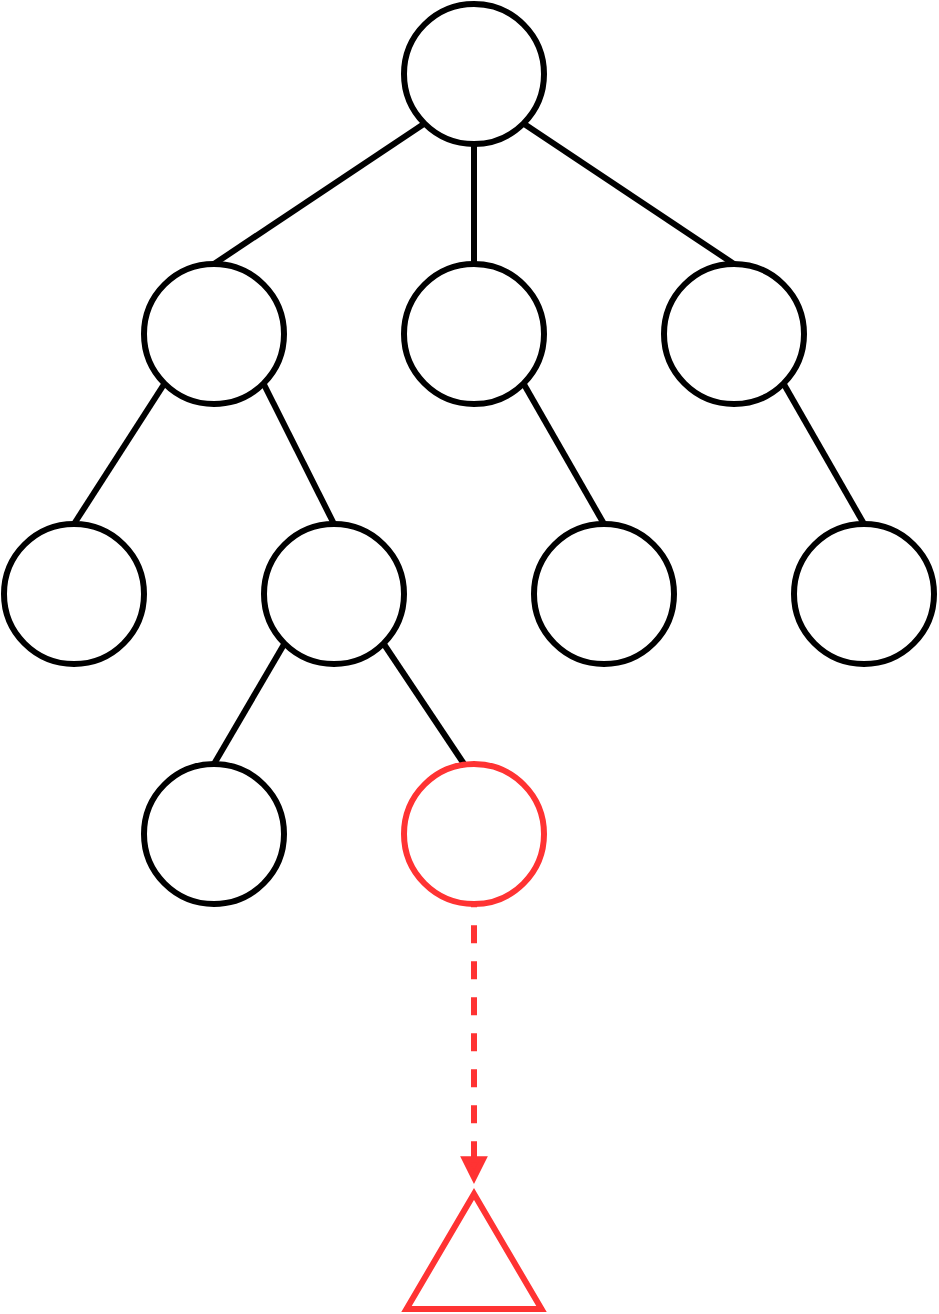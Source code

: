 <mxfile version="13.5.1" type="device"><diagram id="jbsxM1UM2GC1LPSOa_Uh" name="Seite-1"><mxGraphModel dx="524" dy="1036" grid="1" gridSize="10" guides="1" tooltips="1" connect="1" arrows="1" fold="1" page="1" pageScale="1" pageWidth="827" pageHeight="1169" math="0" shadow="0"><root><mxCell id="0"/><mxCell id="1" parent="0"/><mxCell id="LOapfEj4Ptip3foNTaa2-1" value="" style="ellipse;whiteSpace=wrap;html=1;aspect=fixed;strokeWidth=3;" vertex="1" parent="1"><mxGeometry x="1530" y="120" width="70" height="70" as="geometry"/></mxCell><mxCell id="LOapfEj4Ptip3foNTaa2-2" value="" style="ellipse;whiteSpace=wrap;html=1;aspect=fixed;strokeWidth=3;" vertex="1" parent="1"><mxGeometry x="1400" y="250" width="70" height="70" as="geometry"/></mxCell><mxCell id="LOapfEj4Ptip3foNTaa2-3" value="" style="ellipse;whiteSpace=wrap;html=1;aspect=fixed;strokeWidth=3;" vertex="1" parent="1"><mxGeometry x="1660" y="250" width="70" height="70" as="geometry"/></mxCell><mxCell id="LOapfEj4Ptip3foNTaa2-4" value="" style="endArrow=none;html=1;strokeWidth=3;entryX=0.5;entryY=1;entryDx=0;entryDy=0;exitX=0.5;exitY=0;exitDx=0;exitDy=0;" edge="1" parent="1" source="LOapfEj4Ptip3foNTaa2-5" target="LOapfEj4Ptip3foNTaa2-1"><mxGeometry width="50" height="50" relative="1" as="geometry"><mxPoint x="1600" y="260.25" as="sourcePoint"/><mxPoint x="1670.251" y="189.999" as="targetPoint"/></mxGeometry></mxCell><mxCell id="LOapfEj4Ptip3foNTaa2-5" value="" style="ellipse;whiteSpace=wrap;html=1;aspect=fixed;strokeWidth=3;" vertex="1" parent="1"><mxGeometry x="1530" y="250" width="70" height="70" as="geometry"/></mxCell><mxCell id="LOapfEj4Ptip3foNTaa2-6" value="" style="endArrow=none;html=1;strokeWidth=3;entryX=1;entryY=1;entryDx=0;entryDy=0;exitX=0.5;exitY=0;exitDx=0;exitDy=0;" edge="1" parent="1" source="LOapfEj4Ptip3foNTaa2-3" target="LOapfEj4Ptip3foNTaa2-1"><mxGeometry width="50" height="50" relative="1" as="geometry"><mxPoint x="1575" y="260" as="sourcePoint"/><mxPoint x="1575" y="200" as="targetPoint"/></mxGeometry></mxCell><mxCell id="LOapfEj4Ptip3foNTaa2-7" value="" style="endArrow=none;html=1;strokeWidth=3;entryX=0;entryY=1;entryDx=0;entryDy=0;exitX=0.5;exitY=0;exitDx=0;exitDy=0;" edge="1" parent="1" source="LOapfEj4Ptip3foNTaa2-2" target="LOapfEj4Ptip3foNTaa2-1"><mxGeometry width="50" height="50" relative="1" as="geometry"><mxPoint x="1575.25" y="260.25" as="sourcePoint"/><mxPoint x="1469.999" y="189.999" as="targetPoint"/></mxGeometry></mxCell><mxCell id="LOapfEj4Ptip3foNTaa2-8" value="" style="ellipse;whiteSpace=wrap;html=1;aspect=fixed;strokeWidth=3;" vertex="1" parent="1"><mxGeometry x="1725" y="380" width="70" height="70" as="geometry"/></mxCell><mxCell id="LOapfEj4Ptip3foNTaa2-9" value="" style="ellipse;whiteSpace=wrap;html=1;aspect=fixed;strokeWidth=3;" vertex="1" parent="1"><mxGeometry x="1595" y="380" width="70" height="70" as="geometry"/></mxCell><mxCell id="LOapfEj4Ptip3foNTaa2-10" value="" style="ellipse;whiteSpace=wrap;html=1;aspect=fixed;strokeWidth=3;" vertex="1" parent="1"><mxGeometry x="1460" y="380" width="70" height="70" as="geometry"/></mxCell><mxCell id="LOapfEj4Ptip3foNTaa2-11" value="" style="ellipse;whiteSpace=wrap;html=1;aspect=fixed;strokeWidth=3;" vertex="1" parent="1"><mxGeometry x="1330" y="380" width="70" height="70" as="geometry"/></mxCell><mxCell id="LOapfEj4Ptip3foNTaa2-12" value="" style="endArrow=none;html=1;strokeWidth=3;entryX=1;entryY=1;entryDx=0;entryDy=0;exitX=0.5;exitY=0;exitDx=0;exitDy=0;" edge="1" parent="1" source="LOapfEj4Ptip3foNTaa2-9" target="LOapfEj4Ptip3foNTaa2-5"><mxGeometry width="50" height="50" relative="1" as="geometry"><mxPoint x="1620" y="390" as="sourcePoint"/><mxPoint x="1620" y="330" as="targetPoint"/></mxGeometry></mxCell><mxCell id="LOapfEj4Ptip3foNTaa2-13" value="" style="endArrow=none;html=1;strokeWidth=3;entryX=1;entryY=1;entryDx=0;entryDy=0;exitX=0.5;exitY=0;exitDx=0;exitDy=0;" edge="1" parent="1" source="LOapfEj4Ptip3foNTaa2-10" target="LOapfEj4Ptip3foNTaa2-2"><mxGeometry width="50" height="50" relative="1" as="geometry"><mxPoint x="1505" y="390" as="sourcePoint"/><mxPoint x="1550.251" y="319.749" as="targetPoint"/></mxGeometry></mxCell><mxCell id="LOapfEj4Ptip3foNTaa2-14" value="" style="endArrow=none;html=1;strokeWidth=3;entryX=0;entryY=1;entryDx=0;entryDy=0;exitX=0.5;exitY=0;exitDx=0;exitDy=0;" edge="1" parent="1" source="LOapfEj4Ptip3foNTaa2-11" target="LOapfEj4Ptip3foNTaa2-2"><mxGeometry width="50" height="50" relative="1" as="geometry"><mxPoint x="1515" y="400" as="sourcePoint"/><mxPoint x="1560.251" y="329.749" as="targetPoint"/></mxGeometry></mxCell><mxCell id="LOapfEj4Ptip3foNTaa2-15" value="" style="endArrow=none;html=1;strokeWidth=3;entryX=1;entryY=1;entryDx=0;entryDy=0;exitX=0.5;exitY=0;exitDx=0;exitDy=0;" edge="1" parent="1" source="LOapfEj4Ptip3foNTaa2-8" target="LOapfEj4Ptip3foNTaa2-3"><mxGeometry width="50" height="50" relative="1" as="geometry"><mxPoint x="1505" y="390" as="sourcePoint"/><mxPoint x="1469.749" y="319.749" as="targetPoint"/></mxGeometry></mxCell><mxCell id="LOapfEj4Ptip3foNTaa2-16" value="" style="ellipse;whiteSpace=wrap;html=1;aspect=fixed;strokeWidth=3;" vertex="1" parent="1"><mxGeometry x="1400" y="500" width="70" height="70" as="geometry"/></mxCell><mxCell id="LOapfEj4Ptip3foNTaa2-17" value="" style="endArrow=none;html=1;strokeWidth=3;entryX=0;entryY=1;entryDx=0;entryDy=0;exitX=0.5;exitY=0;exitDx=0;exitDy=0;" edge="1" parent="1" source="LOapfEj4Ptip3foNTaa2-16" target="LOapfEj4Ptip3foNTaa2-10"><mxGeometry width="50" height="50" relative="1" as="geometry"><mxPoint x="1640.0" y="390" as="sourcePoint"/><mxPoint x="1599.749" y="319.749" as="targetPoint"/></mxGeometry></mxCell><mxCell id="LOapfEj4Ptip3foNTaa2-18" value="" style="endArrow=none;html=1;strokeWidth=3;entryX=1;entryY=1;entryDx=0;entryDy=0;strokeColor=#000000;" edge="1" parent="1" target="LOapfEj4Ptip3foNTaa2-10"><mxGeometry width="50" height="50" relative="1" as="geometry"><mxPoint x="1560.0" y="500" as="sourcePoint"/><mxPoint x="1480.251" y="449.749" as="targetPoint"/></mxGeometry></mxCell><mxCell id="LOapfEj4Ptip3foNTaa2-19" value="" style="ellipse;whiteSpace=wrap;html=1;aspect=fixed;strokeWidth=3;strokeColor=#FF3333;" vertex="1" parent="1"><mxGeometry x="1530" y="500" width="70" height="70" as="geometry"/></mxCell><mxCell id="LOapfEj4Ptip3foNTaa2-20" value="" style="triangle;whiteSpace=wrap;html=1;strokeColor=#FF3333;rotation=-90;strokeWidth=3;" vertex="1" parent="1"><mxGeometry x="1536.25" y="710" width="57.5" height="67.5" as="geometry"/></mxCell><mxCell id="LOapfEj4Ptip3foNTaa2-21" value="" style="endArrow=none;dashed=1;html=1;strokeColor=#FF3333;entryX=0.5;entryY=1;entryDx=0;entryDy=0;strokeWidth=3;startArrow=block;startFill=1;" edge="1" parent="1" target="LOapfEj4Ptip3foNTaa2-19"><mxGeometry width="50" height="50" relative="1" as="geometry"><mxPoint x="1565.0" y="710" as="sourcePoint"/><mxPoint x="1400" y="640" as="targetPoint"/></mxGeometry></mxCell></root></mxGraphModel></diagram></mxfile>